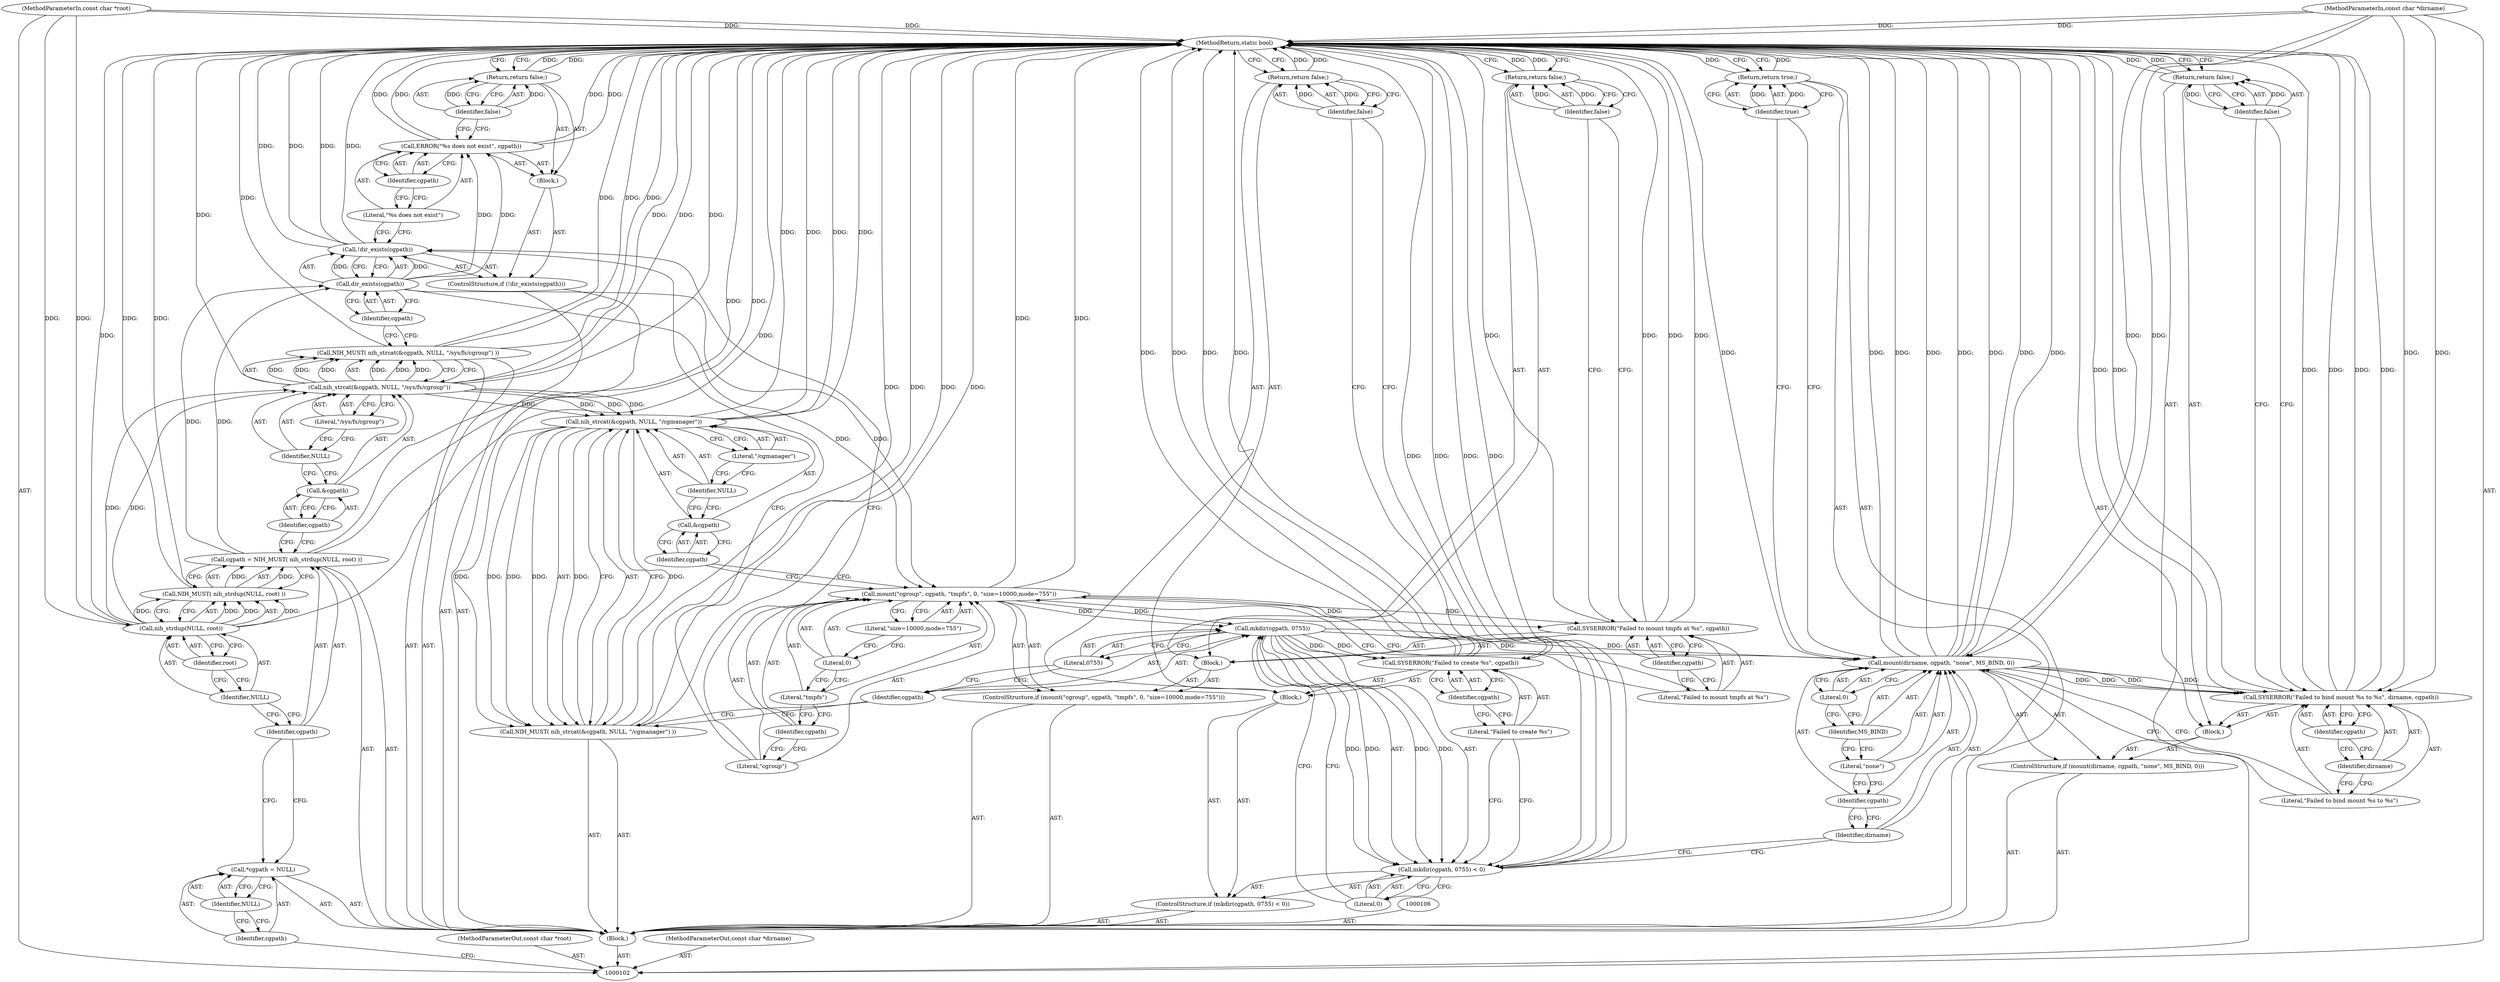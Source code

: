 digraph "1_lxc_592fd47a6245508b79fe6ac819fe6d3b2c1289be_0" {
"1000179" [label="(MethodReturn,static bool)"];
"1000103" [label="(MethodParameterIn,const char *root)"];
"1000249" [label="(MethodParameterOut,const char *root)"];
"1000104" [label="(MethodParameterIn,const char *dirname)"];
"1000250" [label="(MethodParameterOut,const char *dirname)"];
"1000127" [label="(Call,ERROR(\"%s does not exist\", cgpath))"];
"1000129" [label="(Identifier,cgpath)"];
"1000128" [label="(Literal,\"%s does not exist\")"];
"1000130" [label="(Return,return false;)"];
"1000131" [label="(Identifier,false)"];
"1000132" [label="(ControlStructure,if (mount(\"cgroup\", cgpath, \"tmpfs\", 0, \"size=10000,mode=755\")))"];
"1000134" [label="(Literal,\"cgroup\")"];
"1000135" [label="(Identifier,cgpath)"];
"1000136" [label="(Literal,\"tmpfs\")"];
"1000137" [label="(Literal,0)"];
"1000138" [label="(Literal,\"size=10000,mode=755\")"];
"1000133" [label="(Call,mount(\"cgroup\", cgpath, \"tmpfs\", 0, \"size=10000,mode=755\"))"];
"1000139" [label="(Block,)"];
"1000141" [label="(Literal,\"Failed to mount tmpfs at %s\")"];
"1000140" [label="(Call,SYSERROR(\"Failed to mount tmpfs at %s\", cgpath))"];
"1000142" [label="(Identifier,cgpath)"];
"1000144" [label="(Identifier,false)"];
"1000143" [label="(Return,return false;)"];
"1000145" [label="(Call,NIH_MUST( nih_strcat(&cgpath, NULL, \"/cgmanager\") ))"];
"1000146" [label="(Call,nih_strcat(&cgpath, NULL, \"/cgmanager\"))"];
"1000147" [label="(Call,&cgpath)"];
"1000148" [label="(Identifier,cgpath)"];
"1000149" [label="(Identifier,NULL)"];
"1000150" [label="(Literal,\"/cgmanager\")"];
"1000105" [label="(Block,)"];
"1000151" [label="(ControlStructure,if (mkdir(cgpath, 0755) < 0))"];
"1000154" [label="(Identifier,cgpath)"];
"1000155" [label="(Literal,0755)"];
"1000156" [label="(Literal,0)"];
"1000157" [label="(Block,)"];
"1000152" [label="(Call,mkdir(cgpath, 0755) < 0)"];
"1000153" [label="(Call,mkdir(cgpath, 0755))"];
"1000159" [label="(Literal,\"Failed to create %s\")"];
"1000158" [label="(Call,SYSERROR(\"Failed to create %s\", cgpath))"];
"1000160" [label="(Identifier,cgpath)"];
"1000162" [label="(Identifier,false)"];
"1000161" [label="(Return,return false;)"];
"1000163" [label="(ControlStructure,if (mount(dirname, cgpath, \"none\", MS_BIND, 0)))"];
"1000165" [label="(Identifier,dirname)"];
"1000166" [label="(Identifier,cgpath)"];
"1000167" [label="(Literal,\"none\")"];
"1000168" [label="(Identifier,MS_BIND)"];
"1000169" [label="(Literal,0)"];
"1000170" [label="(Block,)"];
"1000164" [label="(Call,mount(dirname, cgpath, \"none\", MS_BIND, 0))"];
"1000172" [label="(Literal,\"Failed to bind mount %s to %s\")"];
"1000171" [label="(Call,SYSERROR(\"Failed to bind mount %s to %s\", dirname, cgpath))"];
"1000173" [label="(Identifier,dirname)"];
"1000174" [label="(Identifier,cgpath)"];
"1000176" [label="(Identifier,false)"];
"1000175" [label="(Return,return false;)"];
"1000107" [label="(Call,*cgpath = NULL)"];
"1000108" [label="(Identifier,cgpath)"];
"1000109" [label="(Identifier,NULL)"];
"1000177" [label="(Return,return true;)"];
"1000178" [label="(Identifier,true)"];
"1000110" [label="(Call,cgpath = NIH_MUST( nih_strdup(NULL, root) ))"];
"1000111" [label="(Identifier,cgpath)"];
"1000112" [label="(Call,NIH_MUST( nih_strdup(NULL, root) ))"];
"1000113" [label="(Call,nih_strdup(NULL, root))"];
"1000114" [label="(Identifier,NULL)"];
"1000115" [label="(Identifier,root)"];
"1000116" [label="(Call,NIH_MUST( nih_strcat(&cgpath, NULL, \"/sys/fs/cgroup\") ))"];
"1000117" [label="(Call,nih_strcat(&cgpath, NULL, \"/sys/fs/cgroup\"))"];
"1000118" [label="(Call,&cgpath)"];
"1000119" [label="(Identifier,cgpath)"];
"1000120" [label="(Identifier,NULL)"];
"1000121" [label="(Literal,\"/sys/fs/cgroup\")"];
"1000122" [label="(ControlStructure,if (!dir_exists(cgpath)))"];
"1000125" [label="(Identifier,cgpath)"];
"1000126" [label="(Block,)"];
"1000123" [label="(Call,!dir_exists(cgpath))"];
"1000124" [label="(Call,dir_exists(cgpath))"];
"1000179" -> "1000102"  [label="AST: "];
"1000179" -> "1000130"  [label="CFG: "];
"1000179" -> "1000143"  [label="CFG: "];
"1000179" -> "1000161"  [label="CFG: "];
"1000179" -> "1000175"  [label="CFG: "];
"1000179" -> "1000177"  [label="CFG: "];
"1000161" -> "1000179"  [label="DDG: "];
"1000116" -> "1000179"  [label="DDG: "];
"1000116" -> "1000179"  [label="DDG: "];
"1000140" -> "1000179"  [label="DDG: "];
"1000140" -> "1000179"  [label="DDG: "];
"1000104" -> "1000179"  [label="DDG: "];
"1000158" -> "1000179"  [label="DDG: "];
"1000158" -> "1000179"  [label="DDG: "];
"1000123" -> "1000179"  [label="DDG: "];
"1000123" -> "1000179"  [label="DDG: "];
"1000113" -> "1000179"  [label="DDG: "];
"1000146" -> "1000179"  [label="DDG: "];
"1000146" -> "1000179"  [label="DDG: "];
"1000117" -> "1000179"  [label="DDG: "];
"1000117" -> "1000179"  [label="DDG: "];
"1000145" -> "1000179"  [label="DDG: "];
"1000145" -> "1000179"  [label="DDG: "];
"1000171" -> "1000179"  [label="DDG: "];
"1000171" -> "1000179"  [label="DDG: "];
"1000171" -> "1000179"  [label="DDG: "];
"1000164" -> "1000179"  [label="DDG: "];
"1000164" -> "1000179"  [label="DDG: "];
"1000164" -> "1000179"  [label="DDG: "];
"1000164" -> "1000179"  [label="DDG: "];
"1000152" -> "1000179"  [label="DDG: "];
"1000152" -> "1000179"  [label="DDG: "];
"1000127" -> "1000179"  [label="DDG: "];
"1000127" -> "1000179"  [label="DDG: "];
"1000103" -> "1000179"  [label="DDG: "];
"1000133" -> "1000179"  [label="DDG: "];
"1000110" -> "1000179"  [label="DDG: "];
"1000112" -> "1000179"  [label="DDG: "];
"1000175" -> "1000179"  [label="DDG: "];
"1000143" -> "1000179"  [label="DDG: "];
"1000177" -> "1000179"  [label="DDG: "];
"1000130" -> "1000179"  [label="DDG: "];
"1000103" -> "1000102"  [label="AST: "];
"1000103" -> "1000179"  [label="DDG: "];
"1000103" -> "1000113"  [label="DDG: "];
"1000249" -> "1000102"  [label="AST: "];
"1000104" -> "1000102"  [label="AST: "];
"1000104" -> "1000179"  [label="DDG: "];
"1000104" -> "1000164"  [label="DDG: "];
"1000104" -> "1000171"  [label="DDG: "];
"1000250" -> "1000102"  [label="AST: "];
"1000127" -> "1000126"  [label="AST: "];
"1000127" -> "1000129"  [label="CFG: "];
"1000128" -> "1000127"  [label="AST: "];
"1000129" -> "1000127"  [label="AST: "];
"1000131" -> "1000127"  [label="CFG: "];
"1000127" -> "1000179"  [label="DDG: "];
"1000127" -> "1000179"  [label="DDG: "];
"1000124" -> "1000127"  [label="DDG: "];
"1000129" -> "1000127"  [label="AST: "];
"1000129" -> "1000128"  [label="CFG: "];
"1000127" -> "1000129"  [label="CFG: "];
"1000128" -> "1000127"  [label="AST: "];
"1000128" -> "1000123"  [label="CFG: "];
"1000129" -> "1000128"  [label="CFG: "];
"1000130" -> "1000126"  [label="AST: "];
"1000130" -> "1000131"  [label="CFG: "];
"1000131" -> "1000130"  [label="AST: "];
"1000179" -> "1000130"  [label="CFG: "];
"1000130" -> "1000179"  [label="DDG: "];
"1000131" -> "1000130"  [label="DDG: "];
"1000131" -> "1000130"  [label="AST: "];
"1000131" -> "1000127"  [label="CFG: "];
"1000130" -> "1000131"  [label="CFG: "];
"1000131" -> "1000130"  [label="DDG: "];
"1000132" -> "1000105"  [label="AST: "];
"1000133" -> "1000132"  [label="AST: "];
"1000139" -> "1000132"  [label="AST: "];
"1000134" -> "1000133"  [label="AST: "];
"1000134" -> "1000123"  [label="CFG: "];
"1000135" -> "1000134"  [label="CFG: "];
"1000135" -> "1000133"  [label="AST: "];
"1000135" -> "1000134"  [label="CFG: "];
"1000136" -> "1000135"  [label="CFG: "];
"1000136" -> "1000133"  [label="AST: "];
"1000136" -> "1000135"  [label="CFG: "];
"1000137" -> "1000136"  [label="CFG: "];
"1000137" -> "1000133"  [label="AST: "];
"1000137" -> "1000136"  [label="CFG: "];
"1000138" -> "1000137"  [label="CFG: "];
"1000138" -> "1000133"  [label="AST: "];
"1000138" -> "1000137"  [label="CFG: "];
"1000133" -> "1000138"  [label="CFG: "];
"1000133" -> "1000132"  [label="AST: "];
"1000133" -> "1000138"  [label="CFG: "];
"1000134" -> "1000133"  [label="AST: "];
"1000135" -> "1000133"  [label="AST: "];
"1000136" -> "1000133"  [label="AST: "];
"1000137" -> "1000133"  [label="AST: "];
"1000138" -> "1000133"  [label="AST: "];
"1000141" -> "1000133"  [label="CFG: "];
"1000148" -> "1000133"  [label="CFG: "];
"1000133" -> "1000179"  [label="DDG: "];
"1000124" -> "1000133"  [label="DDG: "];
"1000133" -> "1000140"  [label="DDG: "];
"1000133" -> "1000153"  [label="DDG: "];
"1000139" -> "1000132"  [label="AST: "];
"1000140" -> "1000139"  [label="AST: "];
"1000143" -> "1000139"  [label="AST: "];
"1000141" -> "1000140"  [label="AST: "];
"1000141" -> "1000133"  [label="CFG: "];
"1000142" -> "1000141"  [label="CFG: "];
"1000140" -> "1000139"  [label="AST: "];
"1000140" -> "1000142"  [label="CFG: "];
"1000141" -> "1000140"  [label="AST: "];
"1000142" -> "1000140"  [label="AST: "];
"1000144" -> "1000140"  [label="CFG: "];
"1000140" -> "1000179"  [label="DDG: "];
"1000140" -> "1000179"  [label="DDG: "];
"1000133" -> "1000140"  [label="DDG: "];
"1000142" -> "1000140"  [label="AST: "];
"1000142" -> "1000141"  [label="CFG: "];
"1000140" -> "1000142"  [label="CFG: "];
"1000144" -> "1000143"  [label="AST: "];
"1000144" -> "1000140"  [label="CFG: "];
"1000143" -> "1000144"  [label="CFG: "];
"1000144" -> "1000143"  [label="DDG: "];
"1000143" -> "1000139"  [label="AST: "];
"1000143" -> "1000144"  [label="CFG: "];
"1000144" -> "1000143"  [label="AST: "];
"1000179" -> "1000143"  [label="CFG: "];
"1000143" -> "1000179"  [label="DDG: "];
"1000144" -> "1000143"  [label="DDG: "];
"1000145" -> "1000105"  [label="AST: "];
"1000145" -> "1000146"  [label="CFG: "];
"1000146" -> "1000145"  [label="AST: "];
"1000154" -> "1000145"  [label="CFG: "];
"1000145" -> "1000179"  [label="DDG: "];
"1000145" -> "1000179"  [label="DDG: "];
"1000146" -> "1000145"  [label="DDG: "];
"1000146" -> "1000145"  [label="DDG: "];
"1000146" -> "1000145"  [label="DDG: "];
"1000146" -> "1000145"  [label="AST: "];
"1000146" -> "1000150"  [label="CFG: "];
"1000147" -> "1000146"  [label="AST: "];
"1000149" -> "1000146"  [label="AST: "];
"1000150" -> "1000146"  [label="AST: "];
"1000145" -> "1000146"  [label="CFG: "];
"1000146" -> "1000179"  [label="DDG: "];
"1000146" -> "1000179"  [label="DDG: "];
"1000146" -> "1000145"  [label="DDG: "];
"1000146" -> "1000145"  [label="DDG: "];
"1000146" -> "1000145"  [label="DDG: "];
"1000117" -> "1000146"  [label="DDG: "];
"1000117" -> "1000146"  [label="DDG: "];
"1000147" -> "1000146"  [label="AST: "];
"1000147" -> "1000148"  [label="CFG: "];
"1000148" -> "1000147"  [label="AST: "];
"1000149" -> "1000147"  [label="CFG: "];
"1000148" -> "1000147"  [label="AST: "];
"1000148" -> "1000133"  [label="CFG: "];
"1000147" -> "1000148"  [label="CFG: "];
"1000149" -> "1000146"  [label="AST: "];
"1000149" -> "1000147"  [label="CFG: "];
"1000150" -> "1000149"  [label="CFG: "];
"1000150" -> "1000146"  [label="AST: "];
"1000150" -> "1000149"  [label="CFG: "];
"1000146" -> "1000150"  [label="CFG: "];
"1000105" -> "1000102"  [label="AST: "];
"1000106" -> "1000105"  [label="AST: "];
"1000107" -> "1000105"  [label="AST: "];
"1000110" -> "1000105"  [label="AST: "];
"1000116" -> "1000105"  [label="AST: "];
"1000122" -> "1000105"  [label="AST: "];
"1000132" -> "1000105"  [label="AST: "];
"1000145" -> "1000105"  [label="AST: "];
"1000151" -> "1000105"  [label="AST: "];
"1000163" -> "1000105"  [label="AST: "];
"1000177" -> "1000105"  [label="AST: "];
"1000151" -> "1000105"  [label="AST: "];
"1000152" -> "1000151"  [label="AST: "];
"1000157" -> "1000151"  [label="AST: "];
"1000154" -> "1000153"  [label="AST: "];
"1000154" -> "1000145"  [label="CFG: "];
"1000155" -> "1000154"  [label="CFG: "];
"1000155" -> "1000153"  [label="AST: "];
"1000155" -> "1000154"  [label="CFG: "];
"1000153" -> "1000155"  [label="CFG: "];
"1000156" -> "1000152"  [label="AST: "];
"1000156" -> "1000153"  [label="CFG: "];
"1000152" -> "1000156"  [label="CFG: "];
"1000157" -> "1000151"  [label="AST: "];
"1000158" -> "1000157"  [label="AST: "];
"1000161" -> "1000157"  [label="AST: "];
"1000152" -> "1000151"  [label="AST: "];
"1000152" -> "1000156"  [label="CFG: "];
"1000153" -> "1000152"  [label="AST: "];
"1000156" -> "1000152"  [label="AST: "];
"1000159" -> "1000152"  [label="CFG: "];
"1000165" -> "1000152"  [label="CFG: "];
"1000152" -> "1000179"  [label="DDG: "];
"1000152" -> "1000179"  [label="DDG: "];
"1000153" -> "1000152"  [label="DDG: "];
"1000153" -> "1000152"  [label="DDG: "];
"1000153" -> "1000152"  [label="AST: "];
"1000153" -> "1000155"  [label="CFG: "];
"1000154" -> "1000153"  [label="AST: "];
"1000155" -> "1000153"  [label="AST: "];
"1000156" -> "1000153"  [label="CFG: "];
"1000153" -> "1000152"  [label="DDG: "];
"1000153" -> "1000152"  [label="DDG: "];
"1000133" -> "1000153"  [label="DDG: "];
"1000153" -> "1000158"  [label="DDG: "];
"1000153" -> "1000164"  [label="DDG: "];
"1000159" -> "1000158"  [label="AST: "];
"1000159" -> "1000152"  [label="CFG: "];
"1000160" -> "1000159"  [label="CFG: "];
"1000158" -> "1000157"  [label="AST: "];
"1000158" -> "1000160"  [label="CFG: "];
"1000159" -> "1000158"  [label="AST: "];
"1000160" -> "1000158"  [label="AST: "];
"1000162" -> "1000158"  [label="CFG: "];
"1000158" -> "1000179"  [label="DDG: "];
"1000158" -> "1000179"  [label="DDG: "];
"1000153" -> "1000158"  [label="DDG: "];
"1000160" -> "1000158"  [label="AST: "];
"1000160" -> "1000159"  [label="CFG: "];
"1000158" -> "1000160"  [label="CFG: "];
"1000162" -> "1000161"  [label="AST: "];
"1000162" -> "1000158"  [label="CFG: "];
"1000161" -> "1000162"  [label="CFG: "];
"1000162" -> "1000161"  [label="DDG: "];
"1000161" -> "1000157"  [label="AST: "];
"1000161" -> "1000162"  [label="CFG: "];
"1000162" -> "1000161"  [label="AST: "];
"1000179" -> "1000161"  [label="CFG: "];
"1000161" -> "1000179"  [label="DDG: "];
"1000162" -> "1000161"  [label="DDG: "];
"1000163" -> "1000105"  [label="AST: "];
"1000164" -> "1000163"  [label="AST: "];
"1000170" -> "1000163"  [label="AST: "];
"1000165" -> "1000164"  [label="AST: "];
"1000165" -> "1000152"  [label="CFG: "];
"1000166" -> "1000165"  [label="CFG: "];
"1000166" -> "1000164"  [label="AST: "];
"1000166" -> "1000165"  [label="CFG: "];
"1000167" -> "1000166"  [label="CFG: "];
"1000167" -> "1000164"  [label="AST: "];
"1000167" -> "1000166"  [label="CFG: "];
"1000168" -> "1000167"  [label="CFG: "];
"1000168" -> "1000164"  [label="AST: "];
"1000168" -> "1000167"  [label="CFG: "];
"1000169" -> "1000168"  [label="CFG: "];
"1000169" -> "1000164"  [label="AST: "];
"1000169" -> "1000168"  [label="CFG: "];
"1000164" -> "1000169"  [label="CFG: "];
"1000170" -> "1000163"  [label="AST: "];
"1000171" -> "1000170"  [label="AST: "];
"1000175" -> "1000170"  [label="AST: "];
"1000164" -> "1000163"  [label="AST: "];
"1000164" -> "1000169"  [label="CFG: "];
"1000165" -> "1000164"  [label="AST: "];
"1000166" -> "1000164"  [label="AST: "];
"1000167" -> "1000164"  [label="AST: "];
"1000168" -> "1000164"  [label="AST: "];
"1000169" -> "1000164"  [label="AST: "];
"1000172" -> "1000164"  [label="CFG: "];
"1000178" -> "1000164"  [label="CFG: "];
"1000164" -> "1000179"  [label="DDG: "];
"1000164" -> "1000179"  [label="DDG: "];
"1000164" -> "1000179"  [label="DDG: "];
"1000164" -> "1000179"  [label="DDG: "];
"1000104" -> "1000164"  [label="DDG: "];
"1000153" -> "1000164"  [label="DDG: "];
"1000164" -> "1000171"  [label="DDG: "];
"1000164" -> "1000171"  [label="DDG: "];
"1000172" -> "1000171"  [label="AST: "];
"1000172" -> "1000164"  [label="CFG: "];
"1000173" -> "1000172"  [label="CFG: "];
"1000171" -> "1000170"  [label="AST: "];
"1000171" -> "1000174"  [label="CFG: "];
"1000172" -> "1000171"  [label="AST: "];
"1000173" -> "1000171"  [label="AST: "];
"1000174" -> "1000171"  [label="AST: "];
"1000176" -> "1000171"  [label="CFG: "];
"1000171" -> "1000179"  [label="DDG: "];
"1000171" -> "1000179"  [label="DDG: "];
"1000171" -> "1000179"  [label="DDG: "];
"1000164" -> "1000171"  [label="DDG: "];
"1000164" -> "1000171"  [label="DDG: "];
"1000104" -> "1000171"  [label="DDG: "];
"1000173" -> "1000171"  [label="AST: "];
"1000173" -> "1000172"  [label="CFG: "];
"1000174" -> "1000173"  [label="CFG: "];
"1000174" -> "1000171"  [label="AST: "];
"1000174" -> "1000173"  [label="CFG: "];
"1000171" -> "1000174"  [label="CFG: "];
"1000176" -> "1000175"  [label="AST: "];
"1000176" -> "1000171"  [label="CFG: "];
"1000175" -> "1000176"  [label="CFG: "];
"1000176" -> "1000175"  [label="DDG: "];
"1000175" -> "1000170"  [label="AST: "];
"1000175" -> "1000176"  [label="CFG: "];
"1000176" -> "1000175"  [label="AST: "];
"1000179" -> "1000175"  [label="CFG: "];
"1000175" -> "1000179"  [label="DDG: "];
"1000176" -> "1000175"  [label="DDG: "];
"1000107" -> "1000105"  [label="AST: "];
"1000107" -> "1000109"  [label="CFG: "];
"1000108" -> "1000107"  [label="AST: "];
"1000109" -> "1000107"  [label="AST: "];
"1000111" -> "1000107"  [label="CFG: "];
"1000108" -> "1000107"  [label="AST: "];
"1000108" -> "1000102"  [label="CFG: "];
"1000109" -> "1000108"  [label="CFG: "];
"1000109" -> "1000107"  [label="AST: "];
"1000109" -> "1000108"  [label="CFG: "];
"1000107" -> "1000109"  [label="CFG: "];
"1000177" -> "1000105"  [label="AST: "];
"1000177" -> "1000178"  [label="CFG: "];
"1000178" -> "1000177"  [label="AST: "];
"1000179" -> "1000177"  [label="CFG: "];
"1000177" -> "1000179"  [label="DDG: "];
"1000178" -> "1000177"  [label="DDG: "];
"1000178" -> "1000177"  [label="AST: "];
"1000178" -> "1000164"  [label="CFG: "];
"1000177" -> "1000178"  [label="CFG: "];
"1000178" -> "1000177"  [label="DDG: "];
"1000110" -> "1000105"  [label="AST: "];
"1000110" -> "1000112"  [label="CFG: "];
"1000111" -> "1000110"  [label="AST: "];
"1000112" -> "1000110"  [label="AST: "];
"1000119" -> "1000110"  [label="CFG: "];
"1000110" -> "1000179"  [label="DDG: "];
"1000112" -> "1000110"  [label="DDG: "];
"1000110" -> "1000124"  [label="DDG: "];
"1000111" -> "1000110"  [label="AST: "];
"1000111" -> "1000107"  [label="CFG: "];
"1000114" -> "1000111"  [label="CFG: "];
"1000112" -> "1000110"  [label="AST: "];
"1000112" -> "1000113"  [label="CFG: "];
"1000113" -> "1000112"  [label="AST: "];
"1000110" -> "1000112"  [label="CFG: "];
"1000112" -> "1000179"  [label="DDG: "];
"1000112" -> "1000110"  [label="DDG: "];
"1000113" -> "1000112"  [label="DDG: "];
"1000113" -> "1000112"  [label="DDG: "];
"1000113" -> "1000112"  [label="AST: "];
"1000113" -> "1000115"  [label="CFG: "];
"1000114" -> "1000113"  [label="AST: "];
"1000115" -> "1000113"  [label="AST: "];
"1000112" -> "1000113"  [label="CFG: "];
"1000113" -> "1000179"  [label="DDG: "];
"1000113" -> "1000112"  [label="DDG: "];
"1000113" -> "1000112"  [label="DDG: "];
"1000103" -> "1000113"  [label="DDG: "];
"1000113" -> "1000117"  [label="DDG: "];
"1000114" -> "1000113"  [label="AST: "];
"1000114" -> "1000111"  [label="CFG: "];
"1000115" -> "1000114"  [label="CFG: "];
"1000115" -> "1000113"  [label="AST: "];
"1000115" -> "1000114"  [label="CFG: "];
"1000113" -> "1000115"  [label="CFG: "];
"1000116" -> "1000105"  [label="AST: "];
"1000116" -> "1000117"  [label="CFG: "];
"1000117" -> "1000116"  [label="AST: "];
"1000125" -> "1000116"  [label="CFG: "];
"1000116" -> "1000179"  [label="DDG: "];
"1000116" -> "1000179"  [label="DDG: "];
"1000117" -> "1000116"  [label="DDG: "];
"1000117" -> "1000116"  [label="DDG: "];
"1000117" -> "1000116"  [label="DDG: "];
"1000117" -> "1000116"  [label="AST: "];
"1000117" -> "1000121"  [label="CFG: "];
"1000118" -> "1000117"  [label="AST: "];
"1000120" -> "1000117"  [label="AST: "];
"1000121" -> "1000117"  [label="AST: "];
"1000116" -> "1000117"  [label="CFG: "];
"1000117" -> "1000179"  [label="DDG: "];
"1000117" -> "1000179"  [label="DDG: "];
"1000117" -> "1000116"  [label="DDG: "];
"1000117" -> "1000116"  [label="DDG: "];
"1000117" -> "1000116"  [label="DDG: "];
"1000113" -> "1000117"  [label="DDG: "];
"1000117" -> "1000146"  [label="DDG: "];
"1000117" -> "1000146"  [label="DDG: "];
"1000118" -> "1000117"  [label="AST: "];
"1000118" -> "1000119"  [label="CFG: "];
"1000119" -> "1000118"  [label="AST: "];
"1000120" -> "1000118"  [label="CFG: "];
"1000119" -> "1000118"  [label="AST: "];
"1000119" -> "1000110"  [label="CFG: "];
"1000118" -> "1000119"  [label="CFG: "];
"1000120" -> "1000117"  [label="AST: "];
"1000120" -> "1000118"  [label="CFG: "];
"1000121" -> "1000120"  [label="CFG: "];
"1000121" -> "1000117"  [label="AST: "];
"1000121" -> "1000120"  [label="CFG: "];
"1000117" -> "1000121"  [label="CFG: "];
"1000122" -> "1000105"  [label="AST: "];
"1000123" -> "1000122"  [label="AST: "];
"1000126" -> "1000122"  [label="AST: "];
"1000125" -> "1000124"  [label="AST: "];
"1000125" -> "1000116"  [label="CFG: "];
"1000124" -> "1000125"  [label="CFG: "];
"1000126" -> "1000122"  [label="AST: "];
"1000127" -> "1000126"  [label="AST: "];
"1000130" -> "1000126"  [label="AST: "];
"1000123" -> "1000122"  [label="AST: "];
"1000123" -> "1000124"  [label="CFG: "];
"1000124" -> "1000123"  [label="AST: "];
"1000128" -> "1000123"  [label="CFG: "];
"1000134" -> "1000123"  [label="CFG: "];
"1000123" -> "1000179"  [label="DDG: "];
"1000123" -> "1000179"  [label="DDG: "];
"1000124" -> "1000123"  [label="DDG: "];
"1000124" -> "1000123"  [label="AST: "];
"1000124" -> "1000125"  [label="CFG: "];
"1000125" -> "1000124"  [label="AST: "];
"1000123" -> "1000124"  [label="CFG: "];
"1000124" -> "1000123"  [label="DDG: "];
"1000110" -> "1000124"  [label="DDG: "];
"1000124" -> "1000127"  [label="DDG: "];
"1000124" -> "1000133"  [label="DDG: "];
}
